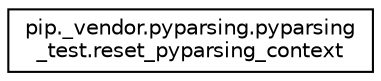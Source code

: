 digraph "Graphical Class Hierarchy"
{
 // LATEX_PDF_SIZE
  edge [fontname="Helvetica",fontsize="10",labelfontname="Helvetica",labelfontsize="10"];
  node [fontname="Helvetica",fontsize="10",shape=record];
  rankdir="LR";
  Node0 [label="pip._vendor.pyparsing.pyparsing\l_test.reset_pyparsing_context",height=0.2,width=0.4,color="black", fillcolor="white", style="filled",URL="$df/dc9/classpip_1_1__vendor_1_1pyparsing_1_1pyparsing__test_1_1reset__pyparsing__context.html",tooltip=" "];
}
